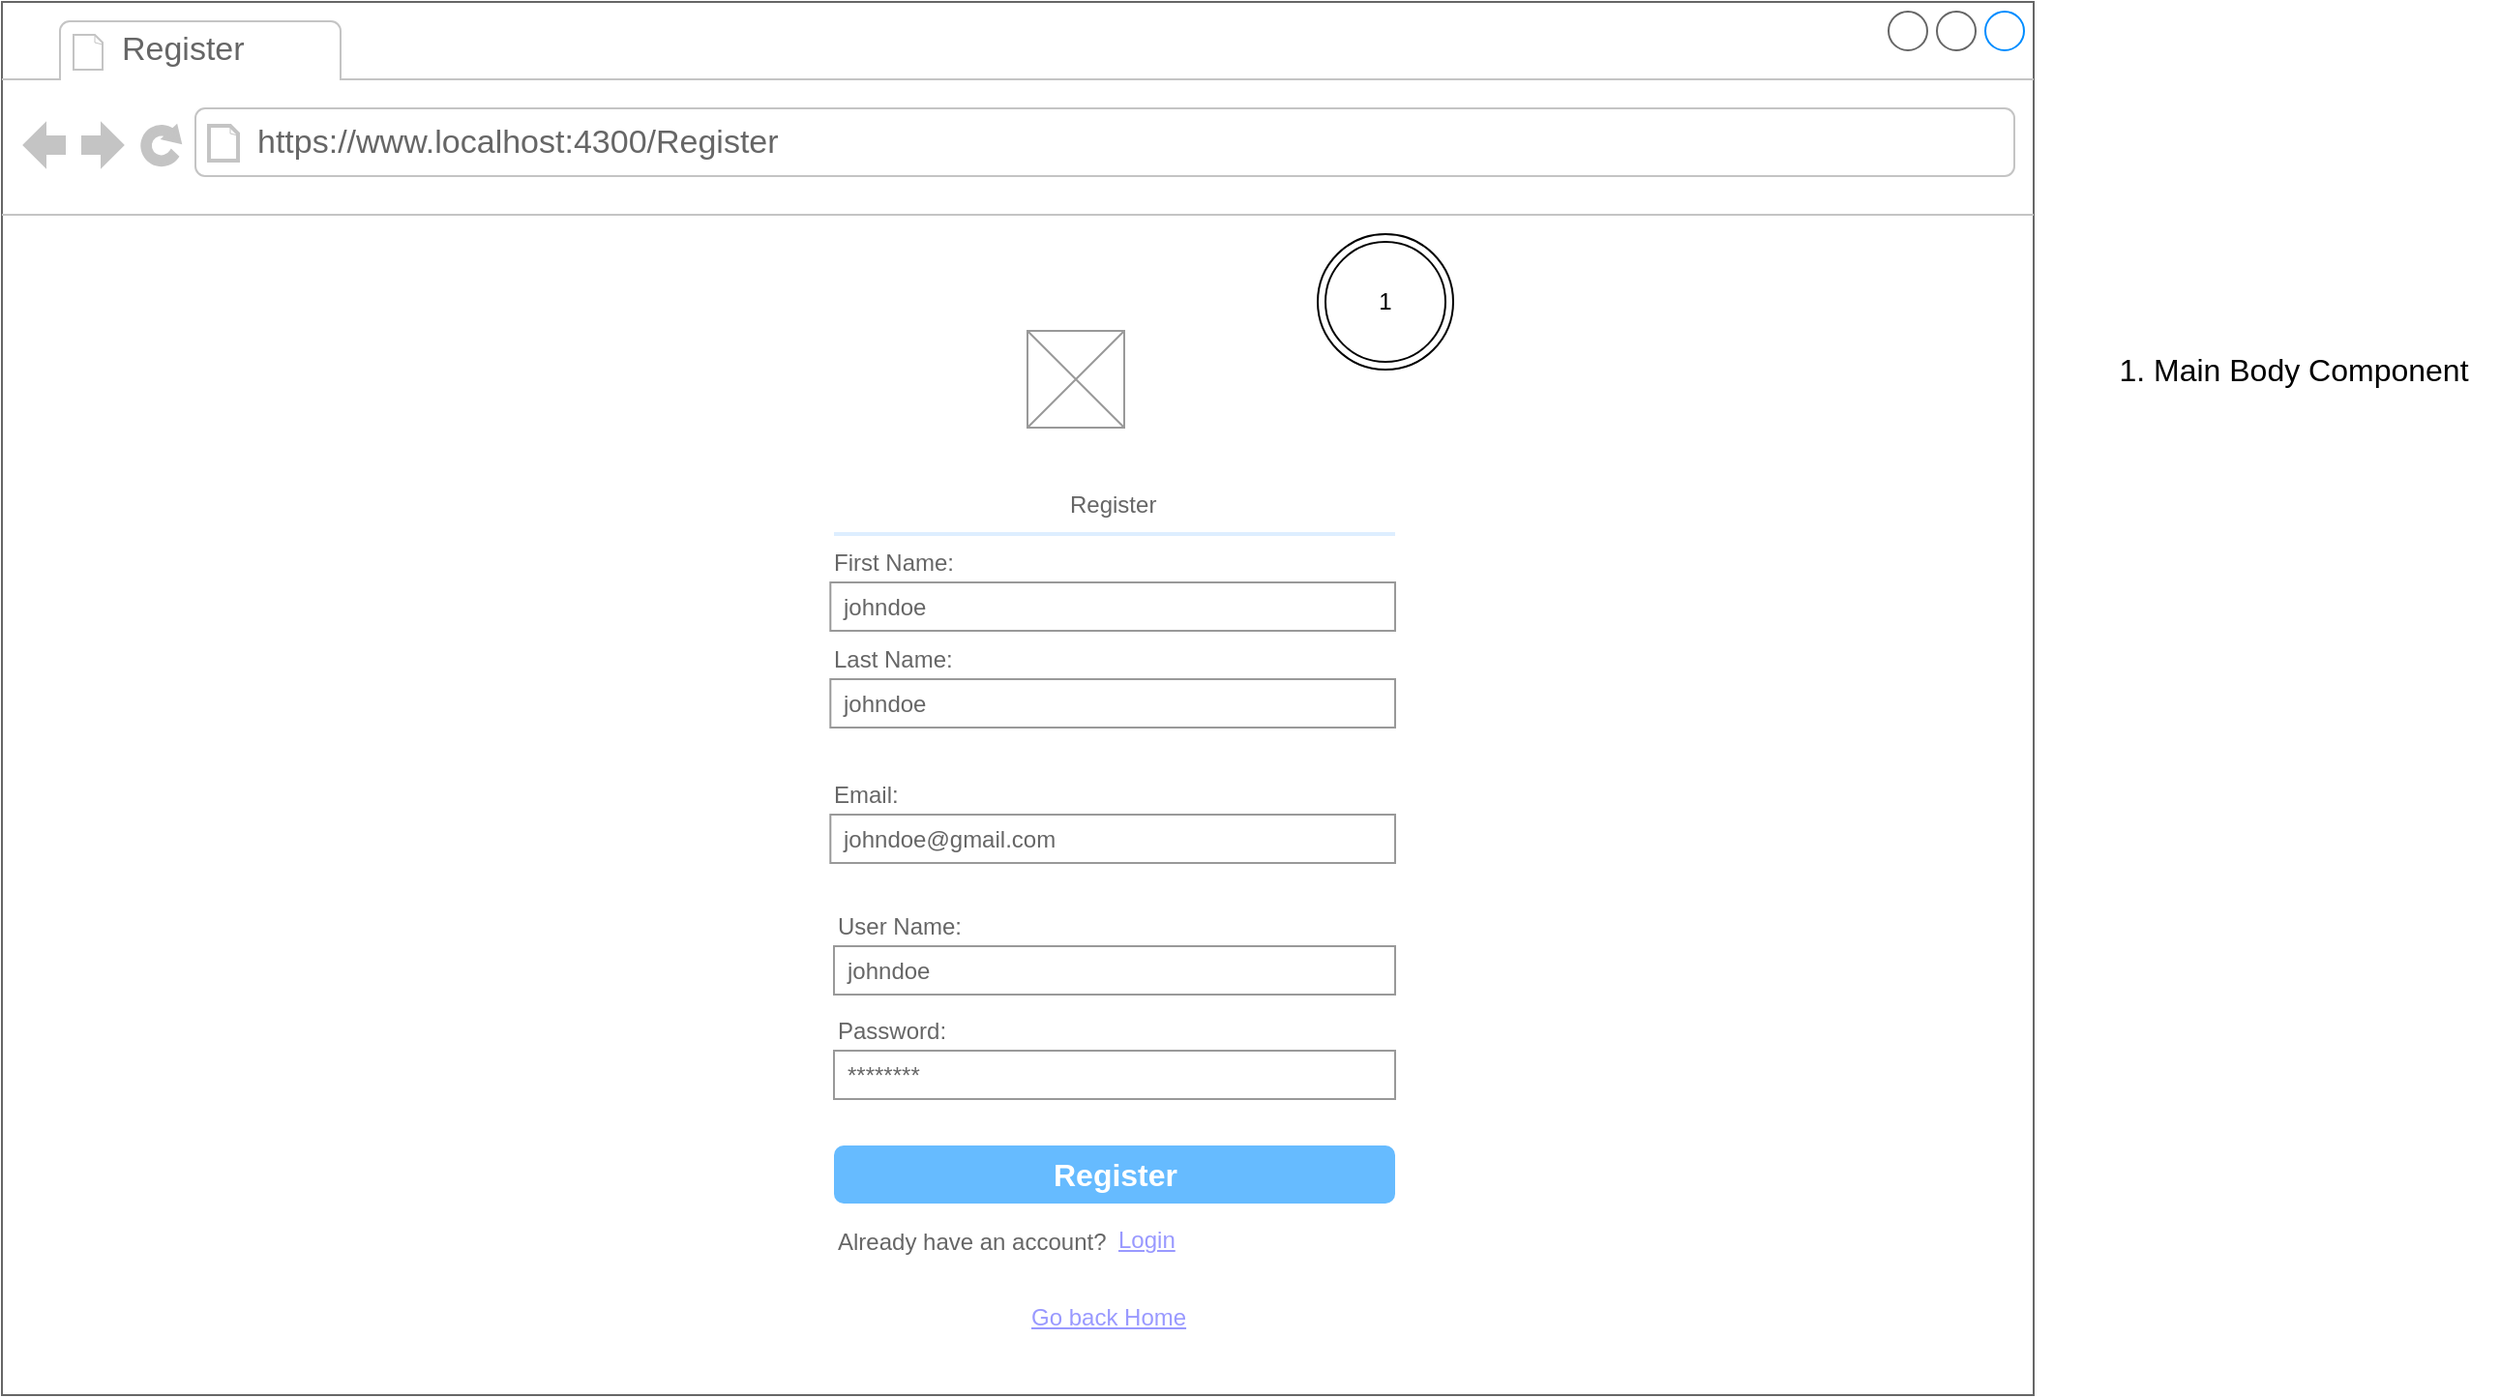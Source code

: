 <mxfile version="24.5.2" type="device">
  <diagram name="Page-1" id="2cc2dc42-3aac-f2a9-1cec-7a8b7cbee084">
    <mxGraphModel dx="1050" dy="557" grid="1" gridSize="10" guides="1" tooltips="1" connect="1" arrows="1" fold="1" page="1" pageScale="1" pageWidth="1100" pageHeight="850" background="none" math="0" shadow="0">
      <root>
        <mxCell id="0" />
        <mxCell id="1" parent="0" />
        <mxCell id="7026571954dc6520-1" value="" style="strokeWidth=1;shadow=0;dashed=0;align=center;html=1;shape=mxgraph.mockup.containers.browserWindow;rSize=0;strokeColor=#666666;mainText=,;recursiveResize=0;rounded=0;labelBackgroundColor=none;fontFamily=Verdana;fontSize=12" parent="1" vertex="1">
          <mxGeometry x="30" y="20" width="1050" height="720" as="geometry" />
        </mxCell>
        <mxCell id="7026571954dc6520-2" value="Register" style="strokeWidth=1;shadow=0;dashed=0;align=center;html=1;shape=mxgraph.mockup.containers.anchor;fontSize=17;fontColor=#666666;align=left;" parent="7026571954dc6520-1" vertex="1">
          <mxGeometry x="60" y="12" width="110" height="26" as="geometry" />
        </mxCell>
        <mxCell id="7026571954dc6520-3" value="https://www.localhost:4300/Register" style="strokeWidth=1;shadow=0;dashed=0;align=center;html=1;shape=mxgraph.mockup.containers.anchor;rSize=0;fontSize=17;fontColor=#666666;align=left;" parent="7026571954dc6520-1" vertex="1">
          <mxGeometry x="130" y="60" width="250" height="26" as="geometry" />
        </mxCell>
        <mxCell id="qT_a9oEmARD65ZwSAQc_-11" value="" style="verticalLabelPosition=bottom;shadow=0;dashed=0;align=center;html=1;verticalAlign=top;strokeWidth=1;shape=mxgraph.mockup.graphics.simpleIcon;strokeColor=#999999;" parent="7026571954dc6520-1" vertex="1">
          <mxGeometry x="530" y="170" width="50" height="50" as="geometry" />
        </mxCell>
        <mxCell id="x9_K-nC6URY4aBt0hqj3-1" value="" style="strokeWidth=1;shadow=0;dashed=0;align=center;html=1;shape=mxgraph.mockup.forms.rrect;rSize=0;strokeColor=none;fillColor=none;" vertex="1" parent="7026571954dc6520-1">
          <mxGeometry x="420" y="240" width="310" height="400" as="geometry" />
        </mxCell>
        <mxCell id="x9_K-nC6URY4aBt0hqj3-2" value="Register" style="strokeWidth=1;shadow=0;dashed=0;align=center;html=1;shape=mxgraph.mockup.forms.anchor;fontSize=12;fontColor=#666666;align=left;resizeWidth=1;spacingLeft=0;" vertex="1" parent="x9_K-nC6URY4aBt0hqj3-1">
          <mxGeometry width="73.421" height="20" relative="1" as="geometry">
            <mxPoint x="130" y="10" as="offset" />
          </mxGeometry>
        </mxCell>
        <mxCell id="x9_K-nC6URY4aBt0hqj3-3" value="" style="shape=line;strokeColor=#ddeeff;strokeWidth=2;html=1;resizeWidth=1;" vertex="1" parent="x9_K-nC6URY4aBt0hqj3-1">
          <mxGeometry width="290" height="10" relative="1" as="geometry">
            <mxPoint x="10" y="30" as="offset" />
          </mxGeometry>
        </mxCell>
        <mxCell id="x9_K-nC6URY4aBt0hqj3-4" value="User Name:" style="strokeWidth=1;shadow=0;dashed=0;align=center;html=1;shape=mxgraph.mockup.forms.anchor;fontSize=12;fontColor=#666666;align=left;resizeWidth=1;spacingLeft=0;" vertex="1" parent="x9_K-nC6URY4aBt0hqj3-1">
          <mxGeometry width="155" height="20" relative="1" as="geometry">
            <mxPoint x="10" y="228" as="offset" />
          </mxGeometry>
        </mxCell>
        <mxCell id="x9_K-nC6URY4aBt0hqj3-5" value="johndoe" style="strokeWidth=1;shadow=0;dashed=0;align=center;html=1;shape=mxgraph.mockup.forms.rrect;rSize=0;strokeColor=#999999;fontColor=#666666;align=left;spacingLeft=5;resizeWidth=1;" vertex="1" parent="x9_K-nC6URY4aBt0hqj3-1">
          <mxGeometry width="290" height="25" relative="1" as="geometry">
            <mxPoint x="10" y="248" as="offset" />
          </mxGeometry>
        </mxCell>
        <mxCell id="x9_K-nC6URY4aBt0hqj3-6" value="Password:" style="strokeWidth=1;shadow=0;dashed=0;align=center;html=1;shape=mxgraph.mockup.forms.anchor;fontSize=12;fontColor=#666666;align=left;resizeWidth=1;spacingLeft=0;" vertex="1" parent="x9_K-nC6URY4aBt0hqj3-1">
          <mxGeometry width="155" height="20" relative="1" as="geometry">
            <mxPoint x="10" y="282" as="offset" />
          </mxGeometry>
        </mxCell>
        <mxCell id="x9_K-nC6URY4aBt0hqj3-7" value="********" style="strokeWidth=1;shadow=0;dashed=0;align=center;html=1;shape=mxgraph.mockup.forms.rrect;rSize=0;strokeColor=#999999;fontColor=#666666;align=left;spacingLeft=5;resizeWidth=1;" vertex="1" parent="x9_K-nC6URY4aBt0hqj3-1">
          <mxGeometry width="290" height="25" relative="1" as="geometry">
            <mxPoint x="10" y="302" as="offset" />
          </mxGeometry>
        </mxCell>
        <mxCell id="x9_K-nC6URY4aBt0hqj3-8" value="Register" style="strokeWidth=1;shadow=0;dashed=0;align=center;html=1;shape=mxgraph.mockup.forms.rrect;rSize=5;strokeColor=none;fontColor=#ffffff;fillColor=#66bbff;fontSize=16;fontStyle=1;" vertex="1" parent="x9_K-nC6URY4aBt0hqj3-1">
          <mxGeometry y="1" width="290" height="30" relative="1" as="geometry">
            <mxPoint x="10" y="-49" as="offset" />
          </mxGeometry>
        </mxCell>
        <mxCell id="x9_K-nC6URY4aBt0hqj3-9" value="Login" style="strokeWidth=1;shadow=0;dashed=0;align=center;html=1;shape=mxgraph.mockup.forms.anchor;fontSize=12;fontColor=#9999ff;align=left;spacingLeft=0;fontStyle=4;resizeWidth=1;" vertex="1" parent="x9_K-nC6URY4aBt0hqj3-1">
          <mxGeometry y="1" width="232.5" height="40" relative="1" as="geometry">
            <mxPoint x="155" y="-20" as="offset" />
          </mxGeometry>
        </mxCell>
        <mxCell id="x9_K-nC6URY4aBt0hqj3-10" value="Already have an account?" style="strokeWidth=1;shadow=0;dashed=0;align=center;html=1;shape=mxgraph.mockup.forms.anchor;fontSize=12;fontColor=#666666;align=left;spacingLeft=0;resizeWidth=1;" vertex="1" parent="x9_K-nC6URY4aBt0hqj3-1">
          <mxGeometry y="1" width="232.5" height="20" relative="1" as="geometry">
            <mxPoint x="10" y="-9" as="offset" />
          </mxGeometry>
        </mxCell>
        <mxCell id="x9_K-nC6URY4aBt0hqj3-11" value="First Name:" style="strokeWidth=1;shadow=0;dashed=0;align=center;html=1;shape=mxgraph.mockup.forms.anchor;fontSize=12;fontColor=#666666;align=left;resizeWidth=1;spacingLeft=0;" vertex="1" parent="x9_K-nC6URY4aBt0hqj3-1">
          <mxGeometry x="8.158" y="40" width="155" height="20" as="geometry" />
        </mxCell>
        <mxCell id="x9_K-nC6URY4aBt0hqj3-12" value="johndoe" style="strokeWidth=1;shadow=0;dashed=0;align=center;html=1;shape=mxgraph.mockup.forms.rrect;rSize=0;strokeColor=#999999;fontColor=#666666;align=left;spacingLeft=5;resizeWidth=1;" vertex="1" parent="x9_K-nC6URY4aBt0hqj3-1">
          <mxGeometry x="8.16" y="60" width="291.84" height="25" as="geometry" />
        </mxCell>
        <mxCell id="x9_K-nC6URY4aBt0hqj3-13" value="Last Name:" style="strokeWidth=1;shadow=0;dashed=0;align=center;html=1;shape=mxgraph.mockup.forms.anchor;fontSize=12;fontColor=#666666;align=left;resizeWidth=1;spacingLeft=0;" vertex="1" parent="x9_K-nC6URY4aBt0hqj3-1">
          <mxGeometry x="8.158" y="90" width="155" height="20" as="geometry" />
        </mxCell>
        <mxCell id="x9_K-nC6URY4aBt0hqj3-14" value="johndoe" style="strokeWidth=1;shadow=0;dashed=0;align=center;html=1;shape=mxgraph.mockup.forms.rrect;rSize=0;strokeColor=#999999;fontColor=#666666;align=left;spacingLeft=5;resizeWidth=1;" vertex="1" parent="x9_K-nC6URY4aBt0hqj3-1">
          <mxGeometry x="8.16" y="110" width="291.84" height="25" as="geometry" />
        </mxCell>
        <mxCell id="x9_K-nC6URY4aBt0hqj3-15" value="Email:" style="strokeWidth=1;shadow=0;dashed=0;align=center;html=1;shape=mxgraph.mockup.forms.anchor;fontSize=12;fontColor=#666666;align=left;resizeWidth=1;spacingLeft=0;" vertex="1" parent="x9_K-nC6URY4aBt0hqj3-1">
          <mxGeometry x="8.158" y="160" width="155" height="20" as="geometry" />
        </mxCell>
        <mxCell id="x9_K-nC6URY4aBt0hqj3-16" value="johndoe@gmail.com" style="strokeWidth=1;shadow=0;dashed=0;align=center;html=1;shape=mxgraph.mockup.forms.rrect;rSize=0;strokeColor=#999999;fontColor=#666666;align=left;spacingLeft=5;resizeWidth=1;" vertex="1" parent="x9_K-nC6URY4aBt0hqj3-1">
          <mxGeometry x="8.16" y="180" width="291.84" height="25" as="geometry" />
        </mxCell>
        <mxCell id="x9_K-nC6URY4aBt0hqj3-19" value="Go back Home" style="strokeWidth=1;shadow=0;dashed=0;align=center;html=1;shape=mxgraph.mockup.forms.anchor;fontSize=12;fontColor=#9999ff;align=left;spacingLeft=0;fontStyle=4;resizeWidth=1;" vertex="1" parent="7026571954dc6520-1">
          <mxGeometry x="530" y="660" width="100" height="40" as="geometry" />
        </mxCell>
        <mxCell id="x9_K-nC6URY4aBt0hqj3-17" value="1" style="ellipse;shape=doubleEllipse;whiteSpace=wrap;html=1;aspect=fixed;" vertex="1" parent="1">
          <mxGeometry x="710" y="140" width="70" height="70" as="geometry" />
        </mxCell>
        <mxCell id="x9_K-nC6URY4aBt0hqj3-18" value="&lt;ol style=&quot;font-size: 16px;&quot;&gt;&lt;li style=&quot;font-size: 16px;&quot;&gt;&lt;span style=&quot;background-color: initial;&quot;&gt;Main Body Component&lt;/span&gt;&lt;/li&gt;&lt;/ol&gt;" style="text;strokeColor=none;fillColor=none;html=1;whiteSpace=wrap;verticalAlign=middle;overflow=hidden;fontSize=16;" vertex="1" parent="1">
          <mxGeometry x="1100" y="130" width="220" height="160" as="geometry" />
        </mxCell>
      </root>
    </mxGraphModel>
  </diagram>
</mxfile>
